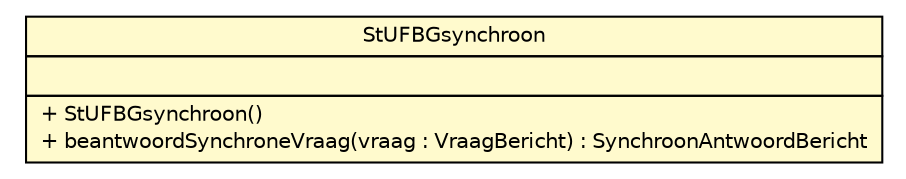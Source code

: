#!/usr/local/bin/dot
#
# Class diagram 
# Generated by UMLGraph version R5_6-24-gf6e263 (http://www.umlgraph.org/)
#

digraph G {
	edge [fontname="Helvetica",fontsize=10,labelfontname="Helvetica",labelfontsize=10];
	node [fontname="Helvetica",fontsize=10,shape=plaintext];
	nodesep=0.25;
	ranksep=0.5;
	// nl.b3p.brmo.stufbg204.StUFBGsynchroon
	c197348 [label=<<table title="nl.b3p.brmo.stufbg204.StUFBGsynchroon" border="0" cellborder="1" cellspacing="0" cellpadding="2" port="p" bgcolor="lemonChiffon" href="./StUFBGsynchroon.html">
		<tr><td><table border="0" cellspacing="0" cellpadding="1">
<tr><td align="center" balign="center"> StUFBGsynchroon </td></tr>
		</table></td></tr>
		<tr><td><table border="0" cellspacing="0" cellpadding="1">
<tr><td align="left" balign="left">  </td></tr>
		</table></td></tr>
		<tr><td><table border="0" cellspacing="0" cellpadding="1">
<tr><td align="left" balign="left"> + StUFBGsynchroon() </td></tr>
<tr><td align="left" balign="left"> + beantwoordSynchroneVraag(vraag : VraagBericht) : SynchroonAntwoordBericht </td></tr>
		</table></td></tr>
		</table>>, URL="./StUFBGsynchroon.html", fontname="Helvetica", fontcolor="black", fontsize=10.0];
}

